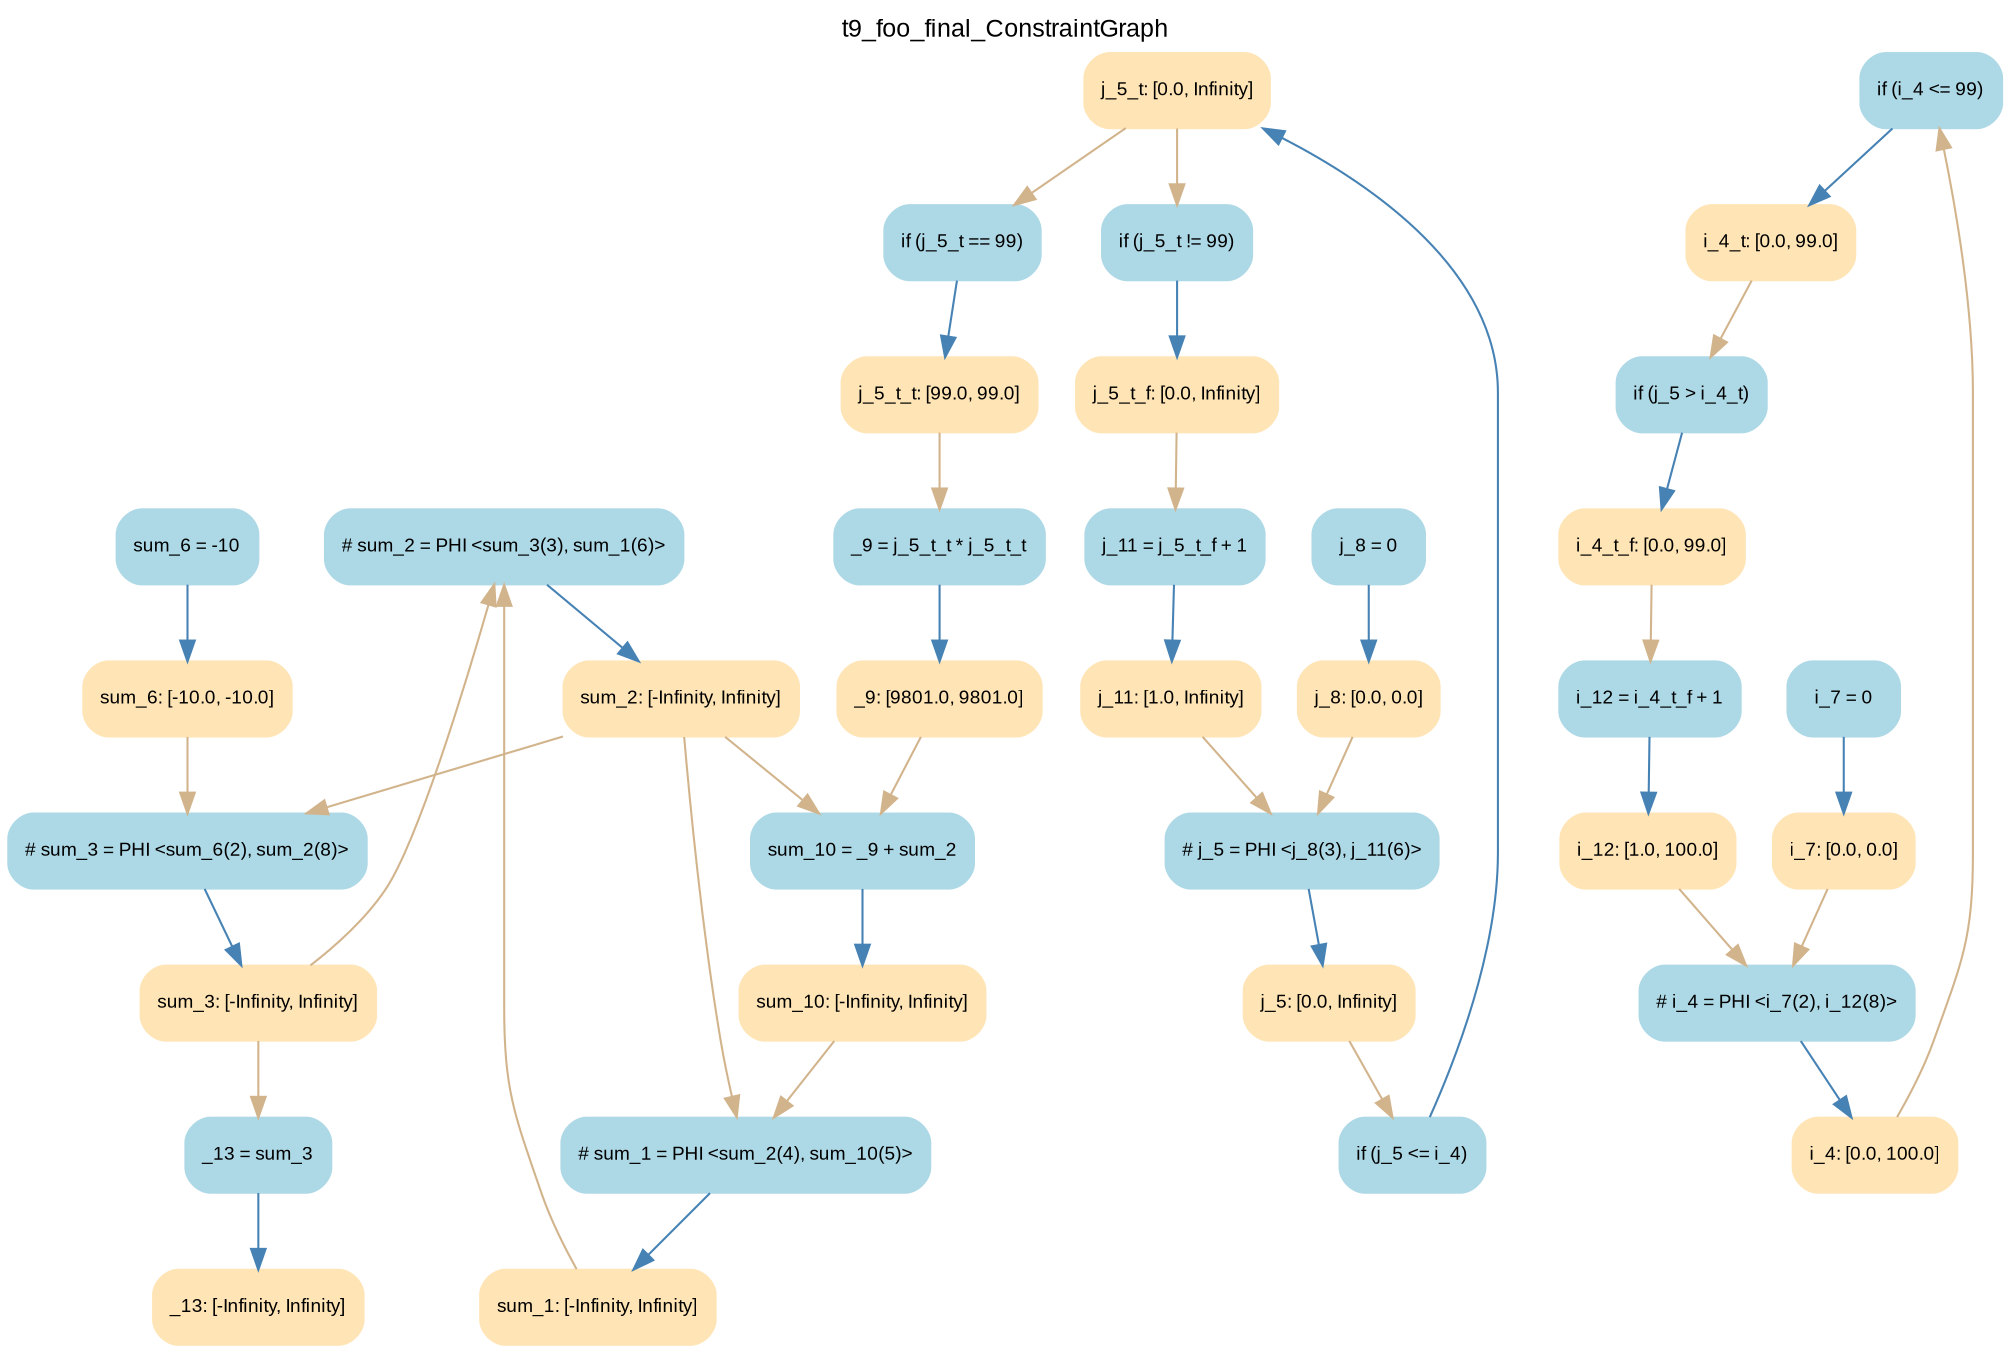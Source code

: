 digraph t9_foo_final_ConstraintGraph { 
	label=t9_foo_final_ConstraintGraph
	center=true
	labelloc=top
	fontname=Arial
	fontsize=12
	edge[fontname=Arial, fontsize=10]
	node[fontname=Arial, fontsize=9]

		Node_0 -> Node_1 [color=steelblue]
		Node_2 -> Node_3 [color=steelblue]
		Node_4 -> Node_5 [color=steelblue]
		Node_6 -> Node_7 [color=steelblue]
		Node_8 -> Node_9 [color=steelblue]
		Node_10 -> Node_11 [color=steelblue]
		Node_12 -> Node_13 [color=steelblue]
		Node_14 -> Node_15 [color=steelblue]
		Node_16 -> Node_17 [color=steelblue]
		Node_18 -> Node_19 [color=steelblue]
		Node_20 -> Node_21 [color=steelblue]
		Node_22 -> Node_23 [color=steelblue]
		Node_24 -> Node_25 [color=steelblue]
		Node_26 -> Node_27 [color=steelblue]
		Node_28 -> Node_29 [color=steelblue]
		Node_30 -> Node_31 [color=steelblue]
		Node_32 -> Node_33 [color=steelblue]
		Node_34 -> Node_35 [color=steelblue]
		Node_25 -> Node_4 [color=tan]
		Node_5 -> Node_18 [color=tan]
		Node_21 -> Node_10 [color=tan]
		Node_27 -> Node_0 [color=tan]
		Node_27 -> Node_12 [color=tan]
		Node_35 -> Node_14 [color=tan]
		Node_3 -> Node_6 [color=tan]
		Node_29 -> Node_16 [color=tan]
		Node_15 -> Node_8 [color=tan]
		Node_33 -> Node_0 [color=tan]
		Node_31 -> Node_32 [color=tan]
		Node_1 -> Node_26 [color=tan]
		Node_1 -> Node_30 [color=tan]
		Node_1 -> Node_32 [color=tan]
		Node_7 -> Node_30 [color=tan]
		Node_9 -> Node_20 [color=tan]
		Node_17 -> Node_4 [color=tan]
		Node_23 -> Node_26 [color=tan]
		Node_11 -> Node_14 [color=tan]
		Node_19 -> Node_2 [color=tan]
		Node_19 -> Node_28 [color=tan]

	Node_0 [fillcolor=lightblue, color=lightblue, shape=Mrecord, style=filled, label="{ # sum_2 = PHI \<sum_3(3), sum_1(6)\> }"]
	Node_2 [fillcolor=lightblue, color=lightblue, shape=Mrecord, style=filled, label="{ if (j_5_t == 99) }"]
	Node_4 [fillcolor=lightblue, color=lightblue, shape=Mrecord, style=filled, label="{ # j_5 = PHI \<j_8(3), j_11(6)\> }"]
	Node_6 [fillcolor=lightblue, color=lightblue, shape=Mrecord, style=filled, label="{ _9 = j_5_t_t * j_5_t_t }"]
	Node_8 [fillcolor=lightblue, color=lightblue, shape=Mrecord, style=filled, label="{ if (i_4 \<= 99) }"]
	Node_10 [fillcolor=lightblue, color=lightblue, shape=Mrecord, style=filled, label="{ i_12 = i_4_t_f + 1 }"]
	Node_12 [fillcolor=lightblue, color=lightblue, shape=Mrecord, style=filled, label="{ _13 = sum_3 }"]
	Node_14 [fillcolor=lightblue, color=lightblue, shape=Mrecord, style=filled, label="{ # i_4 = PHI \<i_7(2), i_12(8)\> }"]
	Node_16 [fillcolor=lightblue, color=lightblue, shape=Mrecord, style=filled, label="{ j_11 = j_5_t_f + 1 }"]
	Node_18 [fillcolor=lightblue, color=lightblue, shape=Mrecord, style=filled, label="{ if (j_5 \<= i_4) }"]
	Node_20 [fillcolor=lightblue, color=lightblue, shape=Mrecord, style=filled, label="{ if (j_5 \> i_4_t) }"]
	Node_22 [fillcolor=lightblue, color=lightblue, shape=Mrecord, style=filled, label="{ sum_6 = -10 }"]
	Node_24 [fillcolor=lightblue, color=lightblue, shape=Mrecord, style=filled, label="{ j_8 = 0 }"]
	Node_26 [fillcolor=lightblue, color=lightblue, shape=Mrecord, style=filled, label="{ # sum_3 = PHI \<sum_6(2), sum_2(8)\> }"]
	Node_28 [fillcolor=lightblue, color=lightblue, shape=Mrecord, style=filled, label="{ if (j_5_t != 99) }"]
	Node_30 [fillcolor=lightblue, color=lightblue, shape=Mrecord, style=filled, label="{ sum_10 = _9 + sum_2 }"]
	Node_32 [fillcolor=lightblue, color=lightblue, shape=Mrecord, style=filled, label="{ # sum_1 = PHI \<sum_2(4), sum_10(5)\> }"]
	Node_34 [fillcolor=lightblue, color=lightblue, shape=Mrecord, style=filled, label="{ i_7 = 0 }"]
	Node_25 [fillcolor=moccasin, color=moccasin, shape=Mrecord, style=filled, label="{ j_8: \[0.0, 0.0\] }"]
	Node_5 [fillcolor=moccasin, color=moccasin, shape=Mrecord, style=filled, label="{ j_5: \[0.0, Infinity\] }"]
	Node_21 [fillcolor=moccasin, color=moccasin, shape=Mrecord, style=filled, label="{ i_4_t_f: \[0.0, 99.0\] }"]
	Node_27 [fillcolor=moccasin, color=moccasin, shape=Mrecord, style=filled, label="{ sum_3: \[-Infinity, Infinity\] }"]
	Node_13 [fillcolor=moccasin, color=moccasin, shape=Mrecord, style=filled, label="{ _13: \[-Infinity, Infinity\] }"]
	Node_35 [fillcolor=moccasin, color=moccasin, shape=Mrecord, style=filled, label="{ i_7: \[0.0, 0.0\] }"]
	Node_3 [fillcolor=moccasin, color=moccasin, shape=Mrecord, style=filled, label="{ j_5_t_t: \[99.0, 99.0\] }"]
	Node_29 [fillcolor=moccasin, color=moccasin, shape=Mrecord, style=filled, label="{ j_5_t_f: \[0.0, Infinity\] }"]
	Node_15 [fillcolor=moccasin, color=moccasin, shape=Mrecord, style=filled, label="{ i_4: \[0.0, 100.0\] }"]
	Node_33 [fillcolor=moccasin, color=moccasin, shape=Mrecord, style=filled, label="{ sum_1: \[-Infinity, Infinity\] }"]
	Node_31 [fillcolor=moccasin, color=moccasin, shape=Mrecord, style=filled, label="{ sum_10: \[-Infinity, Infinity\] }"]
	Node_1 [fillcolor=moccasin, color=moccasin, shape=Mrecord, style=filled, label="{ sum_2: \[-Infinity, Infinity\] }"]
	Node_7 [fillcolor=moccasin, color=moccasin, shape=Mrecord, style=filled, label="{ _9: \[9801.0, 9801.0\] }"]
	Node_9 [fillcolor=moccasin, color=moccasin, shape=Mrecord, style=filled, label="{ i_4_t: \[0.0, 99.0\] }"]
	Node_17 [fillcolor=moccasin, color=moccasin, shape=Mrecord, style=filled, label="{ j_11: \[1.0, Infinity\] }"]
	Node_23 [fillcolor=moccasin, color=moccasin, shape=Mrecord, style=filled, label="{ sum_6: \[-10.0, -10.0\] }"]
	Node_11 [fillcolor=moccasin, color=moccasin, shape=Mrecord, style=filled, label="{ i_12: \[1.0, 100.0\] }"]
	Node_19 [fillcolor=moccasin, color=moccasin, shape=Mrecord, style=filled, label="{ j_5_t: \[0.0, Infinity\] }"]
}
